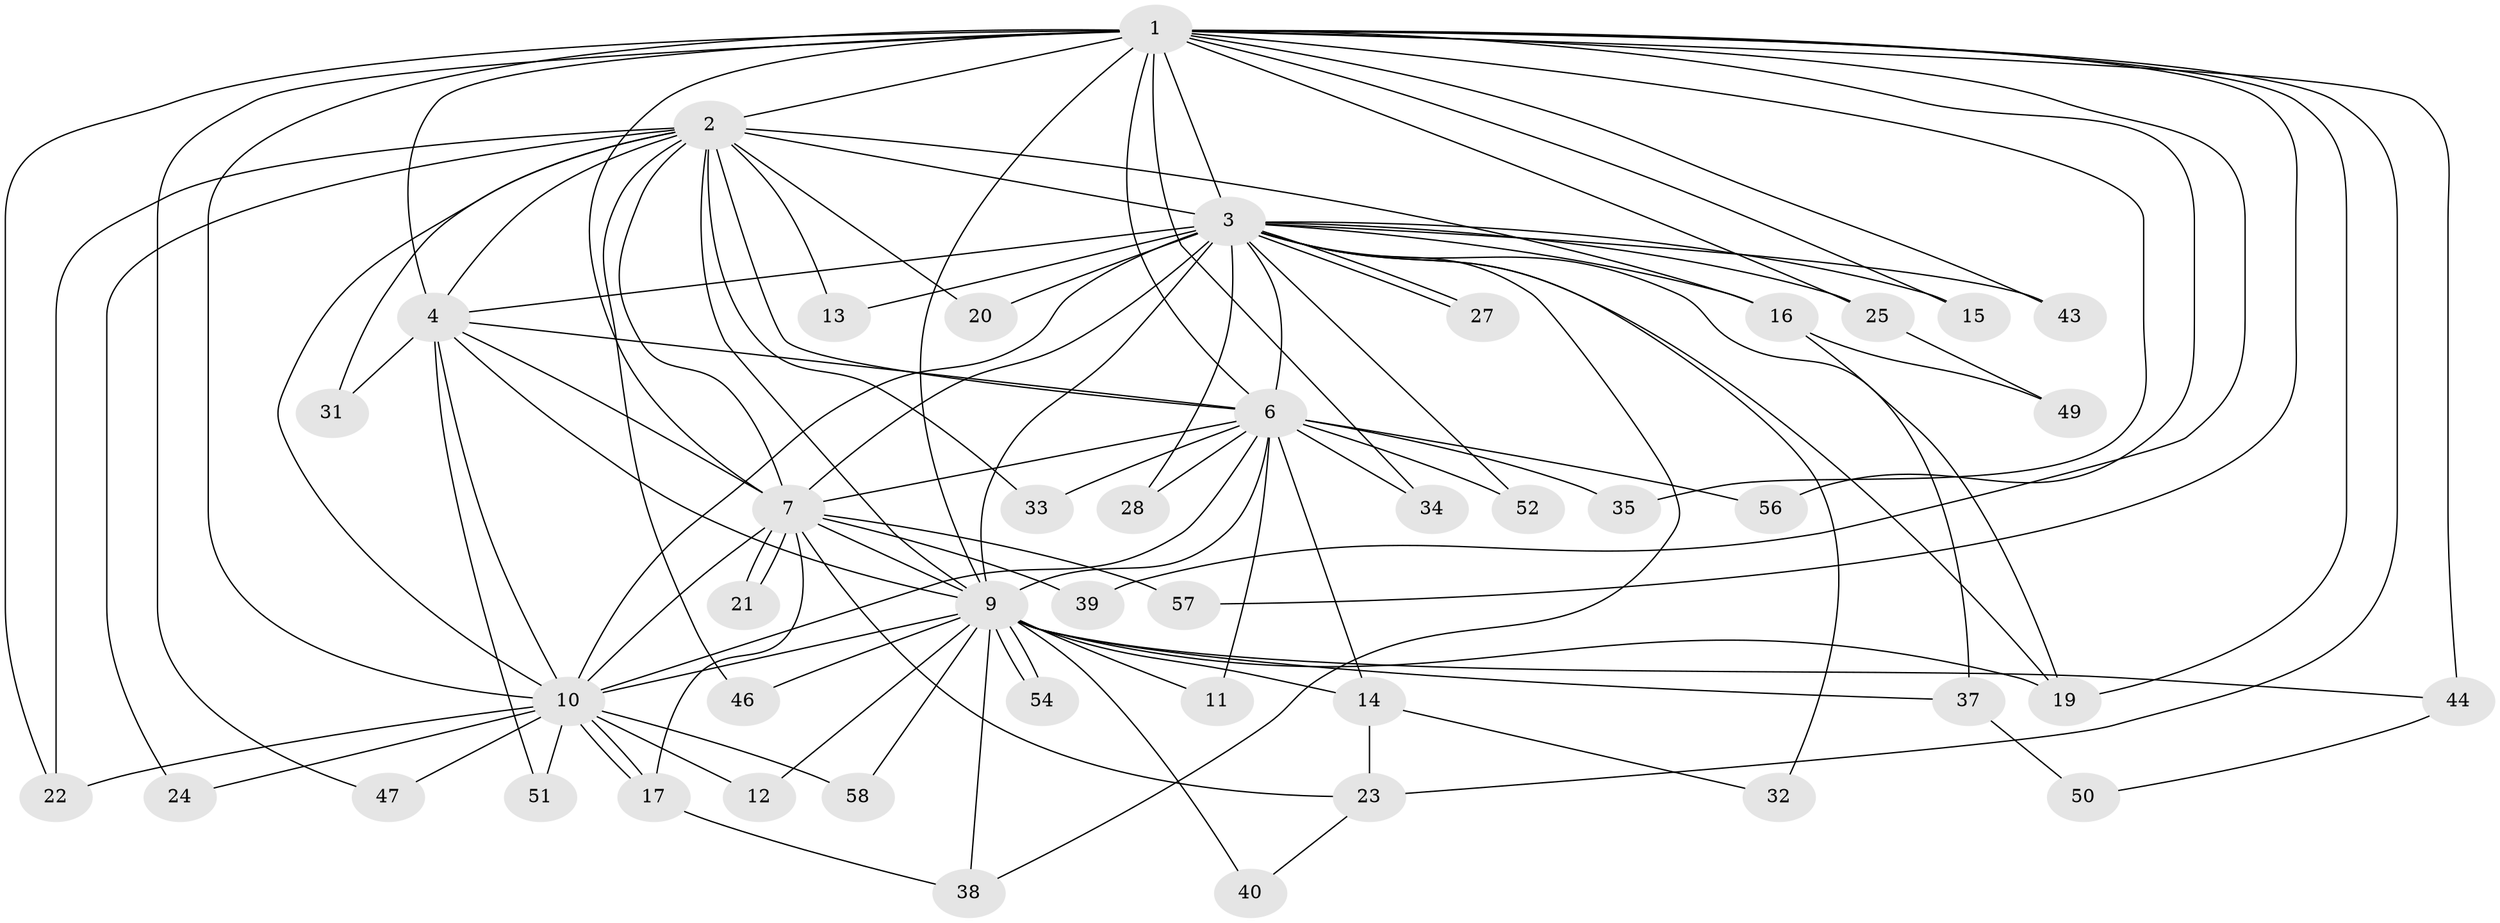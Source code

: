 // Generated by graph-tools (version 1.1) at 2025/51/02/27/25 19:51:47]
// undirected, 45 vertices, 108 edges
graph export_dot {
graph [start="1"]
  node [color=gray90,style=filled];
  1 [super="+8"];
  2 [super="+59"];
  3 [super="+5"];
  4 [super="+41"];
  6 [super="+29"];
  7 [super="+53"];
  9 [super="+36"];
  10 [super="+45"];
  11;
  12;
  13;
  14 [super="+55"];
  15;
  16 [super="+26"];
  17 [super="+18"];
  19 [super="+30"];
  20;
  21;
  22;
  23 [super="+48"];
  24;
  25;
  27;
  28;
  31;
  32;
  33;
  34;
  35;
  37;
  38 [super="+42"];
  39;
  40;
  43;
  44;
  46;
  47;
  49;
  50;
  51;
  52;
  54;
  56;
  57;
  58;
  1 -- 2 [weight=2];
  1 -- 3 [weight=4];
  1 -- 4 [weight=2];
  1 -- 6 [weight=2];
  1 -- 7 [weight=2];
  1 -- 9 [weight=2];
  1 -- 10 [weight=2];
  1 -- 22;
  1 -- 23;
  1 -- 34;
  1 -- 35;
  1 -- 39;
  1 -- 43;
  1 -- 44;
  1 -- 56;
  1 -- 47;
  1 -- 15;
  1 -- 25;
  1 -- 57;
  1 -- 19;
  2 -- 3 [weight=2];
  2 -- 4;
  2 -- 6;
  2 -- 7;
  2 -- 9;
  2 -- 10;
  2 -- 13;
  2 -- 16;
  2 -- 20;
  2 -- 24;
  2 -- 31;
  2 -- 33;
  2 -- 46;
  2 -- 22;
  3 -- 4 [weight=3];
  3 -- 6 [weight=2];
  3 -- 7 [weight=3];
  3 -- 9 [weight=3];
  3 -- 10 [weight=2];
  3 -- 13;
  3 -- 25;
  3 -- 27;
  3 -- 27;
  3 -- 32;
  3 -- 37;
  3 -- 43;
  3 -- 52;
  3 -- 15;
  3 -- 16;
  3 -- 19;
  3 -- 20;
  3 -- 28;
  3 -- 38;
  4 -- 6;
  4 -- 7;
  4 -- 9;
  4 -- 10;
  4 -- 31;
  4 -- 51;
  6 -- 7;
  6 -- 9;
  6 -- 10;
  6 -- 11;
  6 -- 14 [weight=2];
  6 -- 28;
  6 -- 33;
  6 -- 34;
  6 -- 35;
  6 -- 56;
  6 -- 52;
  7 -- 9;
  7 -- 10;
  7 -- 21;
  7 -- 21;
  7 -- 23;
  7 -- 39;
  7 -- 57;
  7 -- 17;
  9 -- 10 [weight=2];
  9 -- 11;
  9 -- 12;
  9 -- 14;
  9 -- 19;
  9 -- 37;
  9 -- 38;
  9 -- 40;
  9 -- 44;
  9 -- 46;
  9 -- 54;
  9 -- 54;
  9 -- 58;
  10 -- 12;
  10 -- 17;
  10 -- 17;
  10 -- 22;
  10 -- 24;
  10 -- 47;
  10 -- 51;
  10 -- 58;
  14 -- 32;
  14 -- 23;
  16 -- 49;
  16 -- 19;
  17 -- 38;
  23 -- 40;
  25 -- 49;
  37 -- 50;
  44 -- 50;
}
